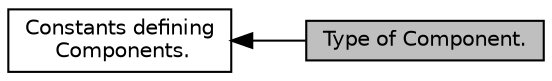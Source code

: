 digraph "Type of Component."
{
  edge [fontname="Helvetica",fontsize="10",labelfontname="Helvetica",labelfontsize="10"];
  node [fontname="Helvetica",fontsize="10",shape=record];
  rankdir=LR;
  Node1 [label="Constants defining\l Components.",height=0.2,width=0.4,color="black", fillcolor="white", style="filled",URL="$group__defs__comp.html"];
  Node0 [label="Type of Component.",height=0.2,width=0.4,color="black", fillcolor="grey75", style="filled", fontcolor="black"];
  Node1->Node0 [shape=plaintext, dir="back", style="solid"];
}
